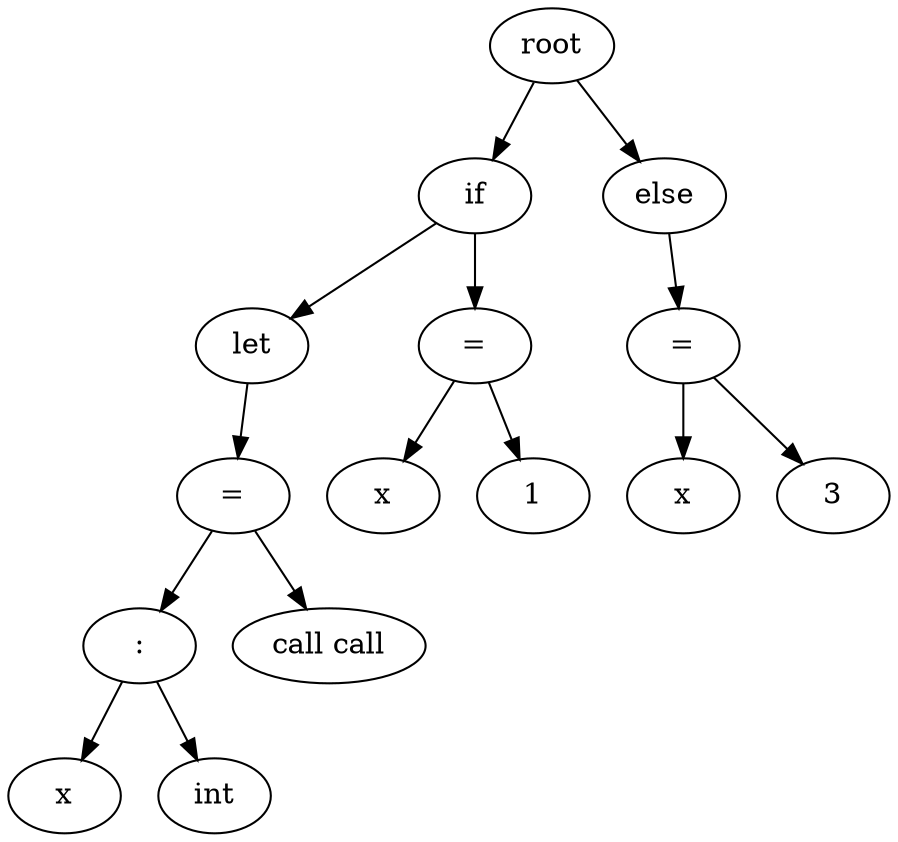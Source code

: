 digraph G { 
 "0"   [label="root"]; 
 "1"   [label="if"]; 
 "0" -> "1"; 
 "2"   [label="let"]; 
 "1" -> "2"; 
 "3"   [label="="]; 
 "2" -> "3"; 
 "4"   [label=":"]; 
 "3" -> "4"; 
 "5"   [label="x"]; 
 "4" -> "5"; 
 "6"   [label="int"]; 
 "4" -> "6"; 
 "7"   [label="call call"]; 
 "3" -> "7"; 
 "8"   [label="="]; 
 "1" -> "8"; 
 "9"   [label="x"]; 
 "8" -> "9"; 
 "10"   [label="1"]; 
 "8" -> "10"; 
 "11"   [label="else"]; 
 "0" -> "11"; 
 "12"   [label="="]; 
 "11" -> "12"; 
 "13"   [label="x"]; 
 "12" -> "13"; 
 "14"   [label="3"]; 
 "12" -> "14"; 
 }